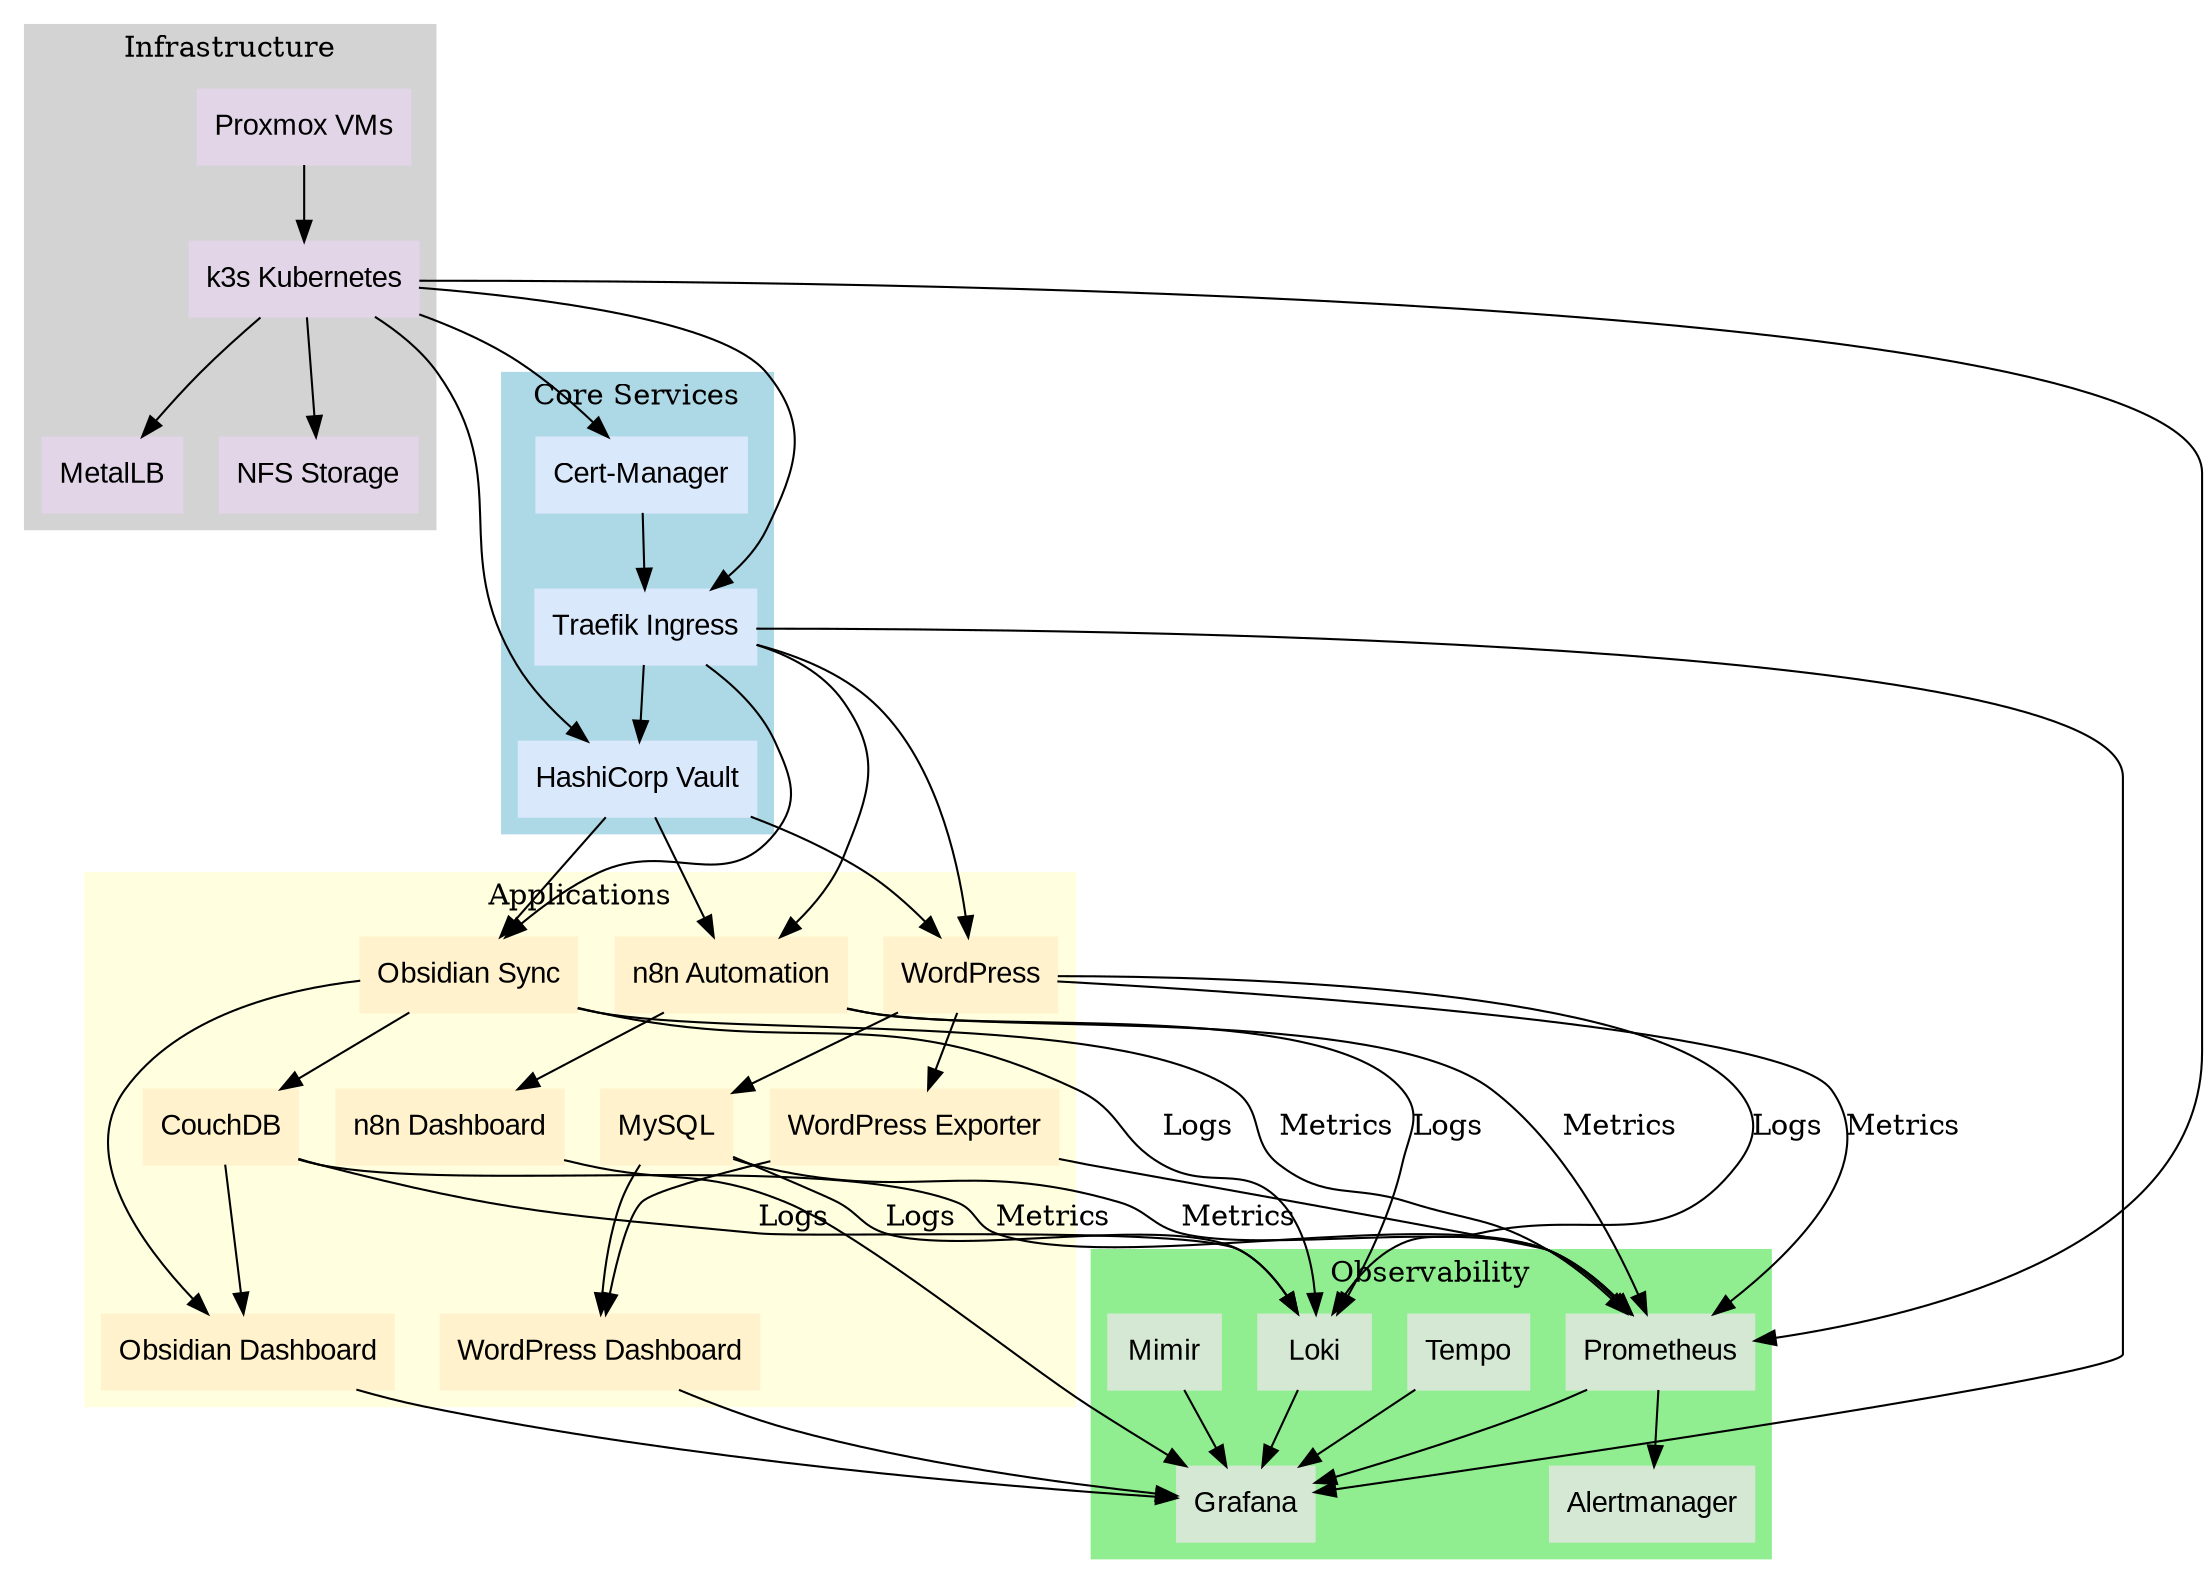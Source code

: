 digraph KubernetesServices {
  rankdir=TB;
  node [shape=box, style=filled, fontname="Arial"];
  
  /* Infrastructure layer */
  subgraph cluster_infrastructure {
    label="Infrastructure";
    style=filled;
    color=lightgrey;
    node [style=filled, color="#e1d5e7"];
    
    PROXMOX [label="Proxmox VMs"];
    K3S [label="k3s Kubernetes"];
    METALLB [label="MetalLB"];
    NFS [label="NFS Storage"];
  }
  
  /* Core Services */
  subgraph cluster_core {
    label="Core Services";
    style=filled;
    color=lightblue;
    node [style=filled, color="#dae8fc"];
    
    TRAEFIK [label="Traefik Ingress"];
    CERTMGR [label="Cert-Manager"];
    VAULT [label="HashiCorp Vault"];
  }
  
  /* Monitoring Stack */
  subgraph cluster_observability {
    label="Observability";
    style=filled;
    color=lightgreen;
    node [style=filled, color="#d5e8d4"];
    
    PROM [label="Prometheus"];
    GRAFANA [label="Grafana"];
    LOKI [label="Loki"];
    TEMPO [label="Tempo"];
    MIMIR [label="Mimir"];
    ALERTMGR [label="Alertmanager"];
  }
  
  /* Applications */
  subgraph cluster_applications {
    label="Applications";
    style=filled;
    color=lightyellow;
    node [style=filled, color="#fff2cc"];
    
    WP [label="WordPress"];
    MYSQL [label="MySQL"];
    OBSIDIAN [label="Obsidian Sync"];
    COUCHDB [label="CouchDB"];
    N8N [label="n8n Automation"];
    WPEXP [label="WordPress Exporter"];
    WPDASH [label="WordPress Dashboard"];
    OBSDASH [label="Obsidian Dashboard"];
    N8NDASH [label="n8n Dashboard"];
  }
  
  /* Dependencies */
  PROXMOX -> K3S;
  K3S -> METALLB;
  K3S -> NFS;
  
  K3S -> TRAEFIK;
  K3S -> CERTMGR;
  K3S -> VAULT;
  
  K3S -> PROM;
  PROM -> GRAFANA;
  PROM -> ALERTMGR;
  LOKI -> GRAFANA;
  TEMPO -> GRAFANA;
  MIMIR -> GRAFANA;
  
  /* Application connections */
  WP -> MYSQL;
  OBSIDIAN -> COUCHDB;
  
  /* Monitoring connections */
  WP -> PROM [label="Metrics"];
  MYSQL -> PROM [label="Metrics"];
  OBSIDIAN -> PROM [label="Metrics"];
  COUCHDB -> PROM [label="Metrics"];
  N8N -> PROM [label="Metrics"];
  
  /* Ingress connections */
  TRAEFIK -> WP;
  TRAEFIK -> OBSIDIAN;
  TRAEFIK -> N8N;
  TRAEFIK -> VAULT;
  TRAEFIK -> GRAFANA;
  
  /* Certificate management */
  CERTMGR -> TRAEFIK;
  
  /* Security */
  VAULT -> WP;
  VAULT -> OBSIDIAN;
  VAULT -> N8N;
  
  /* Logging */
  WP -> LOKI [label="Logs"];
  MYSQL -> LOKI [label="Logs"];
  OBSIDIAN -> LOKI [label="Logs"];
  COUCHDB -> LOKI [label="Logs"];
  N8N -> LOKI [label="Logs"];
  
  /* Custom monitoring */
  WPEXP -> PROM;
  WP -> WPEXP;
  
  /* Dashboards */
  WPEXP -> WPDASH;
  MYSQL -> WPDASH;
  OBSIDIAN -> OBSDASH;
  COUCHDB -> OBSDASH;
  N8N -> N8NDASH;
  
  WPDASH -> GRAFANA;
  OBSDASH -> GRAFANA;
  N8NDASH -> GRAFANA;
} 